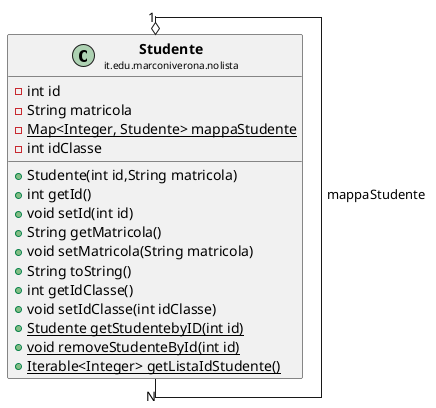 @startuml

skinparam svgLinkTarget _parent
skinparam linetype ortho
set namespaceSeparator none
class "<b><size:14>Studente</b>\n<size:10>it.edu.marconiverona.nolista" as it.edu.marconiverona.nolista.Studente  [[../../../../it/edu/marconiverona/nolista/Studente.html{it.edu.marconiverona.nolista.Studente}]] {
-int id
-String matricola
{static} -Map<Integer, Studente> mappaStudente
-int idClasse
+Studente(int id,String matricola)
+int getId()
+void setId(int id)
+String getMatricola()
+void setMatricola(String matricola)
+String toString()
+int getIdClasse()
+void setIdClasse(int idClasse)
{static} +Studente getStudentebyID(int id)
{static} +void removeStudenteById(int id)
{static} +Iterable<Integer> getListaIdStudente()
}



it.edu.marconiverona.nolista.Studente "1" o-d- "N" it.edu.marconiverona.nolista.Studente: "mappaStudente"


@enduml
